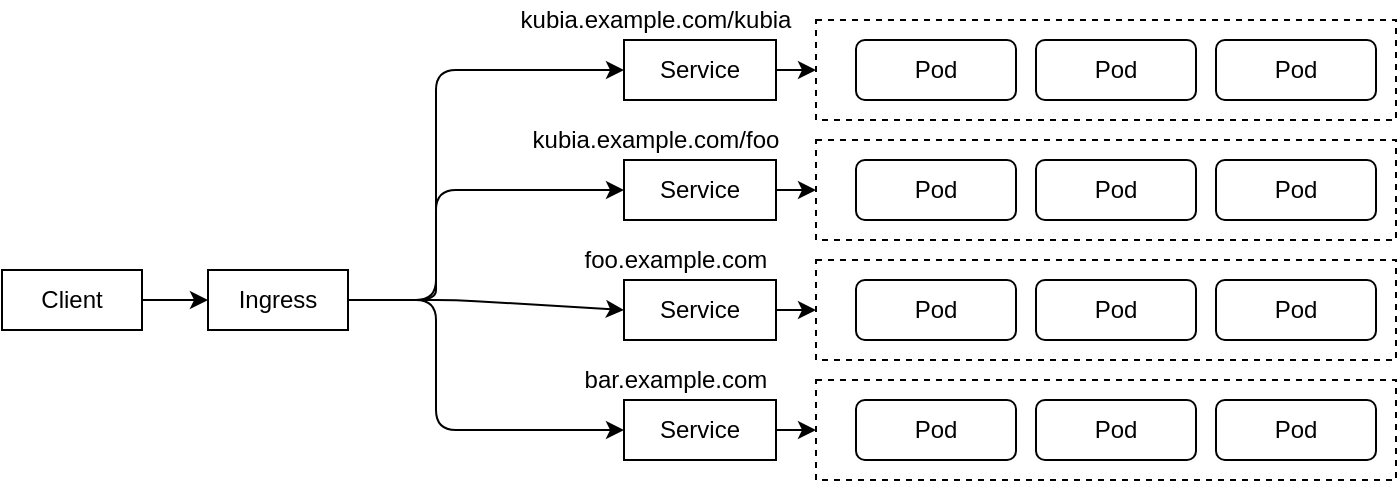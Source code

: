<mxfile version="14.9.1" type="github">
  <diagram id="C5RBs43oDa-KdzZeNtuy" name="Ingress">
    <mxGraphModel dx="1231" dy="912" grid="1" gridSize="10" guides="1" tooltips="1" connect="1" arrows="1" fold="1" page="1" pageScale="1" pageWidth="827" pageHeight="1169" math="0" shadow="0">
      <root>
        <mxCell id="WIyWlLk6GJQsqaUBKTNV-0" />
        <mxCell id="WIyWlLk6GJQsqaUBKTNV-1" parent="WIyWlLk6GJQsqaUBKTNV-0" />
        <mxCell id="ZkIhljT0trmnIVyy5ez4-10" value="" style="rounded=0;whiteSpace=wrap;html=1;dashed=1;" vertex="1" parent="WIyWlLk6GJQsqaUBKTNV-1">
          <mxGeometry x="510" y="220" width="290" height="50" as="geometry" />
        </mxCell>
        <mxCell id="ZkIhljT0trmnIVyy5ez4-0" value="Client" style="rounded=0;whiteSpace=wrap;html=1;" vertex="1" parent="WIyWlLk6GJQsqaUBKTNV-1">
          <mxGeometry x="103" y="345" width="70" height="30" as="geometry" />
        </mxCell>
        <mxCell id="ZkIhljT0trmnIVyy5ez4-1" value="Ingress" style="rounded=0;whiteSpace=wrap;html=1;" vertex="1" parent="WIyWlLk6GJQsqaUBKTNV-1">
          <mxGeometry x="206" y="345" width="70" height="30" as="geometry" />
        </mxCell>
        <mxCell id="ZkIhljT0trmnIVyy5ez4-3" value="Service" style="rounded=0;whiteSpace=wrap;html=1;" vertex="1" parent="WIyWlLk6GJQsqaUBKTNV-1">
          <mxGeometry x="414" y="230" width="76" height="30" as="geometry" />
        </mxCell>
        <mxCell id="ZkIhljT0trmnIVyy5ez4-4" value="Service" style="rounded=0;whiteSpace=wrap;html=1;" vertex="1" parent="WIyWlLk6GJQsqaUBKTNV-1">
          <mxGeometry x="414" y="290" width="76" height="30" as="geometry" />
        </mxCell>
        <mxCell id="ZkIhljT0trmnIVyy5ez4-5" value="Service" style="rounded=0;whiteSpace=wrap;html=1;" vertex="1" parent="WIyWlLk6GJQsqaUBKTNV-1">
          <mxGeometry x="414" y="350" width="76" height="30" as="geometry" />
        </mxCell>
        <mxCell id="ZkIhljT0trmnIVyy5ez4-6" value="Service" style="rounded=0;whiteSpace=wrap;html=1;" vertex="1" parent="WIyWlLk6GJQsqaUBKTNV-1">
          <mxGeometry x="414" y="410" width="76" height="30" as="geometry" />
        </mxCell>
        <mxCell id="ZkIhljT0trmnIVyy5ez4-7" value="Pod" style="rounded=1;whiteSpace=wrap;html=1;" vertex="1" parent="WIyWlLk6GJQsqaUBKTNV-1">
          <mxGeometry x="530" y="230" width="80" height="30" as="geometry" />
        </mxCell>
        <mxCell id="ZkIhljT0trmnIVyy5ez4-8" value="Pod" style="rounded=1;whiteSpace=wrap;html=1;" vertex="1" parent="WIyWlLk6GJQsqaUBKTNV-1">
          <mxGeometry x="620" y="230" width="80" height="30" as="geometry" />
        </mxCell>
        <mxCell id="ZkIhljT0trmnIVyy5ez4-9" value="Pod" style="rounded=1;whiteSpace=wrap;html=1;" vertex="1" parent="WIyWlLk6GJQsqaUBKTNV-1">
          <mxGeometry x="710" y="230" width="80" height="30" as="geometry" />
        </mxCell>
        <mxCell id="ZkIhljT0trmnIVyy5ez4-11" value="" style="rounded=0;whiteSpace=wrap;html=1;dashed=1;" vertex="1" parent="WIyWlLk6GJQsqaUBKTNV-1">
          <mxGeometry x="510" y="280" width="290" height="50" as="geometry" />
        </mxCell>
        <mxCell id="ZkIhljT0trmnIVyy5ez4-12" value="Pod" style="rounded=1;whiteSpace=wrap;html=1;" vertex="1" parent="WIyWlLk6GJQsqaUBKTNV-1">
          <mxGeometry x="530" y="290" width="80" height="30" as="geometry" />
        </mxCell>
        <mxCell id="ZkIhljT0trmnIVyy5ez4-13" value="Pod" style="rounded=1;whiteSpace=wrap;html=1;" vertex="1" parent="WIyWlLk6GJQsqaUBKTNV-1">
          <mxGeometry x="620" y="290" width="80" height="30" as="geometry" />
        </mxCell>
        <mxCell id="ZkIhljT0trmnIVyy5ez4-14" value="Pod" style="rounded=1;whiteSpace=wrap;html=1;" vertex="1" parent="WIyWlLk6GJQsqaUBKTNV-1">
          <mxGeometry x="710" y="290" width="80" height="30" as="geometry" />
        </mxCell>
        <mxCell id="ZkIhljT0trmnIVyy5ez4-15" value="" style="rounded=0;whiteSpace=wrap;html=1;dashed=1;" vertex="1" parent="WIyWlLk6GJQsqaUBKTNV-1">
          <mxGeometry x="510" y="340" width="290" height="50" as="geometry" />
        </mxCell>
        <mxCell id="ZkIhljT0trmnIVyy5ez4-16" value="Pod" style="rounded=1;whiteSpace=wrap;html=1;" vertex="1" parent="WIyWlLk6GJQsqaUBKTNV-1">
          <mxGeometry x="530" y="350" width="80" height="30" as="geometry" />
        </mxCell>
        <mxCell id="ZkIhljT0trmnIVyy5ez4-17" value="Pod" style="rounded=1;whiteSpace=wrap;html=1;" vertex="1" parent="WIyWlLk6GJQsqaUBKTNV-1">
          <mxGeometry x="620" y="350" width="80" height="30" as="geometry" />
        </mxCell>
        <mxCell id="ZkIhljT0trmnIVyy5ez4-18" value="Pod" style="rounded=1;whiteSpace=wrap;html=1;" vertex="1" parent="WIyWlLk6GJQsqaUBKTNV-1">
          <mxGeometry x="710" y="350" width="80" height="30" as="geometry" />
        </mxCell>
        <mxCell id="ZkIhljT0trmnIVyy5ez4-19" value="" style="rounded=0;whiteSpace=wrap;html=1;dashed=1;" vertex="1" parent="WIyWlLk6GJQsqaUBKTNV-1">
          <mxGeometry x="510" y="400" width="290" height="50" as="geometry" />
        </mxCell>
        <mxCell id="ZkIhljT0trmnIVyy5ez4-20" value="Pod" style="rounded=1;whiteSpace=wrap;html=1;" vertex="1" parent="WIyWlLk6GJQsqaUBKTNV-1">
          <mxGeometry x="530" y="410" width="80" height="30" as="geometry" />
        </mxCell>
        <mxCell id="ZkIhljT0trmnIVyy5ez4-21" value="Pod" style="rounded=1;whiteSpace=wrap;html=1;" vertex="1" parent="WIyWlLk6GJQsqaUBKTNV-1">
          <mxGeometry x="620" y="410" width="80" height="30" as="geometry" />
        </mxCell>
        <mxCell id="ZkIhljT0trmnIVyy5ez4-22" value="Pod" style="rounded=1;whiteSpace=wrap;html=1;" vertex="1" parent="WIyWlLk6GJQsqaUBKTNV-1">
          <mxGeometry x="710" y="410" width="80" height="30" as="geometry" />
        </mxCell>
        <mxCell id="ZkIhljT0trmnIVyy5ez4-23" value="" style="endArrow=classic;html=1;exitX=1;exitY=0.5;exitDx=0;exitDy=0;entryX=0;entryY=0.5;entryDx=0;entryDy=0;" edge="1" parent="WIyWlLk6GJQsqaUBKTNV-1" source="ZkIhljT0trmnIVyy5ez4-3" target="ZkIhljT0trmnIVyy5ez4-10">
          <mxGeometry width="50" height="50" relative="1" as="geometry">
            <mxPoint x="390" y="490" as="sourcePoint" />
            <mxPoint x="440" y="440" as="targetPoint" />
          </mxGeometry>
        </mxCell>
        <mxCell id="ZkIhljT0trmnIVyy5ez4-24" value="" style="endArrow=classic;html=1;exitX=1;exitY=0.5;exitDx=0;exitDy=0;entryX=0;entryY=0.5;entryDx=0;entryDy=0;" edge="1" parent="WIyWlLk6GJQsqaUBKTNV-1" source="ZkIhljT0trmnIVyy5ez4-4" target="ZkIhljT0trmnIVyy5ez4-11">
          <mxGeometry width="50" height="50" relative="1" as="geometry">
            <mxPoint x="390" y="490" as="sourcePoint" />
            <mxPoint x="440" y="440" as="targetPoint" />
          </mxGeometry>
        </mxCell>
        <mxCell id="ZkIhljT0trmnIVyy5ez4-25" value="" style="endArrow=classic;html=1;exitX=1;exitY=0.5;exitDx=0;exitDy=0;entryX=0;entryY=0.5;entryDx=0;entryDy=0;" edge="1" parent="WIyWlLk6GJQsqaUBKTNV-1" source="ZkIhljT0trmnIVyy5ez4-5" target="ZkIhljT0trmnIVyy5ez4-15">
          <mxGeometry width="50" height="50" relative="1" as="geometry">
            <mxPoint x="390" y="490" as="sourcePoint" />
            <mxPoint x="440" y="440" as="targetPoint" />
          </mxGeometry>
        </mxCell>
        <mxCell id="ZkIhljT0trmnIVyy5ez4-26" value="" style="endArrow=classic;html=1;exitX=1;exitY=0.5;exitDx=0;exitDy=0;entryX=0;entryY=0.5;entryDx=0;entryDy=0;" edge="1" parent="WIyWlLk6GJQsqaUBKTNV-1" source="ZkIhljT0trmnIVyy5ez4-6" target="ZkIhljT0trmnIVyy5ez4-19">
          <mxGeometry width="50" height="50" relative="1" as="geometry">
            <mxPoint x="390" y="490" as="sourcePoint" />
            <mxPoint x="440" y="440" as="targetPoint" />
          </mxGeometry>
        </mxCell>
        <mxCell id="ZkIhljT0trmnIVyy5ez4-27" value="" style="endArrow=classic;html=1;exitX=1;exitY=0.5;exitDx=0;exitDy=0;entryX=0;entryY=0.5;entryDx=0;entryDy=0;" edge="1" parent="WIyWlLk6GJQsqaUBKTNV-1" source="ZkIhljT0trmnIVyy5ez4-1" target="ZkIhljT0trmnIVyy5ez4-3">
          <mxGeometry width="50" height="50" relative="1" as="geometry">
            <mxPoint x="390" y="490" as="sourcePoint" />
            <mxPoint x="440" y="440" as="targetPoint" />
            <Array as="points">
              <mxPoint x="320" y="360" />
              <mxPoint x="320" y="320" />
              <mxPoint x="320" y="245" />
            </Array>
          </mxGeometry>
        </mxCell>
        <mxCell id="ZkIhljT0trmnIVyy5ez4-28" value="" style="endArrow=classic;html=1;exitX=1;exitY=0.5;exitDx=0;exitDy=0;entryX=0;entryY=0.5;entryDx=0;entryDy=0;" edge="1" parent="WIyWlLk6GJQsqaUBKTNV-1" source="ZkIhljT0trmnIVyy5ez4-1" target="ZkIhljT0trmnIVyy5ez4-4">
          <mxGeometry width="50" height="50" relative="1" as="geometry">
            <mxPoint x="390" y="490" as="sourcePoint" />
            <mxPoint x="420" y="310" as="targetPoint" />
            <Array as="points">
              <mxPoint x="320" y="360" />
              <mxPoint x="320" y="350" />
              <mxPoint x="320" y="305" />
            </Array>
          </mxGeometry>
        </mxCell>
        <mxCell id="ZkIhljT0trmnIVyy5ez4-29" value="" style="endArrow=classic;html=1;exitX=1;exitY=0.5;exitDx=0;exitDy=0;entryX=0;entryY=0.5;entryDx=0;entryDy=0;" edge="1" parent="WIyWlLk6GJQsqaUBKTNV-1" source="ZkIhljT0trmnIVyy5ez4-1" target="ZkIhljT0trmnIVyy5ez4-5">
          <mxGeometry width="50" height="50" relative="1" as="geometry">
            <mxPoint x="390" y="490" as="sourcePoint" />
            <mxPoint x="440" y="440" as="targetPoint" />
            <Array as="points">
              <mxPoint x="330" y="360" />
            </Array>
          </mxGeometry>
        </mxCell>
        <mxCell id="ZkIhljT0trmnIVyy5ez4-30" value="" style="endArrow=classic;html=1;exitX=1;exitY=0.5;exitDx=0;exitDy=0;entryX=0;entryY=0.5;entryDx=0;entryDy=0;" edge="1" parent="WIyWlLk6GJQsqaUBKTNV-1" source="ZkIhljT0trmnIVyy5ez4-1" target="ZkIhljT0trmnIVyy5ez4-6">
          <mxGeometry width="50" height="50" relative="1" as="geometry">
            <mxPoint x="390" y="490" as="sourcePoint" />
            <mxPoint x="410" y="430" as="targetPoint" />
            <Array as="points">
              <mxPoint x="320" y="360" />
              <mxPoint x="320" y="425" />
            </Array>
          </mxGeometry>
        </mxCell>
        <mxCell id="ZkIhljT0trmnIVyy5ez4-31" value="kubia.example.com/kubia" style="text;html=1;strokeColor=none;fillColor=none;align=center;verticalAlign=middle;whiteSpace=wrap;rounded=0;dashed=1;" vertex="1" parent="WIyWlLk6GJQsqaUBKTNV-1">
          <mxGeometry x="380" y="210" width="100" height="20" as="geometry" />
        </mxCell>
        <mxCell id="ZkIhljT0trmnIVyy5ez4-32" value="kubia.example.com/foo" style="text;html=1;strokeColor=none;fillColor=none;align=center;verticalAlign=middle;whiteSpace=wrap;rounded=0;dashed=1;" vertex="1" parent="WIyWlLk6GJQsqaUBKTNV-1">
          <mxGeometry x="380" y="270" width="100" height="20" as="geometry" />
        </mxCell>
        <mxCell id="ZkIhljT0trmnIVyy5ez4-33" value="foo.example.com" style="text;html=1;strokeColor=none;fillColor=none;align=center;verticalAlign=middle;whiteSpace=wrap;rounded=0;dashed=1;" vertex="1" parent="WIyWlLk6GJQsqaUBKTNV-1">
          <mxGeometry x="390" y="330" width="100" height="20" as="geometry" />
        </mxCell>
        <mxCell id="ZkIhljT0trmnIVyy5ez4-35" value="bar.example.com" style="text;html=1;strokeColor=none;fillColor=none;align=center;verticalAlign=middle;whiteSpace=wrap;rounded=0;dashed=1;" vertex="1" parent="WIyWlLk6GJQsqaUBKTNV-1">
          <mxGeometry x="390" y="390" width="100" height="20" as="geometry" />
        </mxCell>
        <mxCell id="ZkIhljT0trmnIVyy5ez4-37" value="" style="endArrow=classic;html=1;exitX=1;exitY=0.5;exitDx=0;exitDy=0;entryX=0;entryY=0.5;entryDx=0;entryDy=0;" edge="1" parent="WIyWlLk6GJQsqaUBKTNV-1" source="ZkIhljT0trmnIVyy5ez4-0" target="ZkIhljT0trmnIVyy5ez4-1">
          <mxGeometry width="50" height="50" relative="1" as="geometry">
            <mxPoint x="340" y="490" as="sourcePoint" />
            <mxPoint x="390" y="440" as="targetPoint" />
          </mxGeometry>
        </mxCell>
      </root>
    </mxGraphModel>
  </diagram>
</mxfile>
